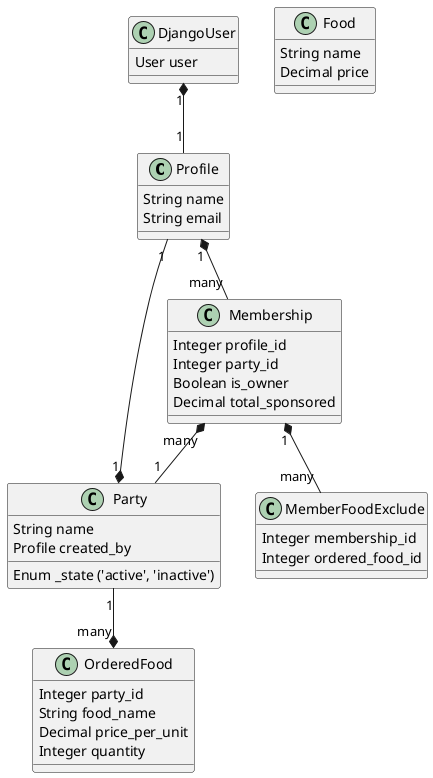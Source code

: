 @startuml
class Profile {
  String name
  String email
}

class DjangoUser {
  User user
}

class Party {
  String name
  Profile created_by
  Enum _state ('active', 'inactive')
}

class Food {
  String name
  Decimal price
}

class Membership {
  Integer profile_id
  Integer party_id
  Boolean is_owner
  Decimal total_sponsored
}

class MemberFoodExclude {
  Integer membership_id
  Integer ordered_food_id
}

class OrderedFood {
  Integer party_id
  String food_name
  Decimal price_per_unit
  Integer quantity
}

DjangoUser "1" *-- "1" Profile


Profile "1" *-- "many" Membership
Membership "1" *-- "many" MemberFoodExclude
Membership "many" *-- "1" Party
Party "1" --* "many" OrderedFood
Party "1" *-- "1" Profile
@enduml